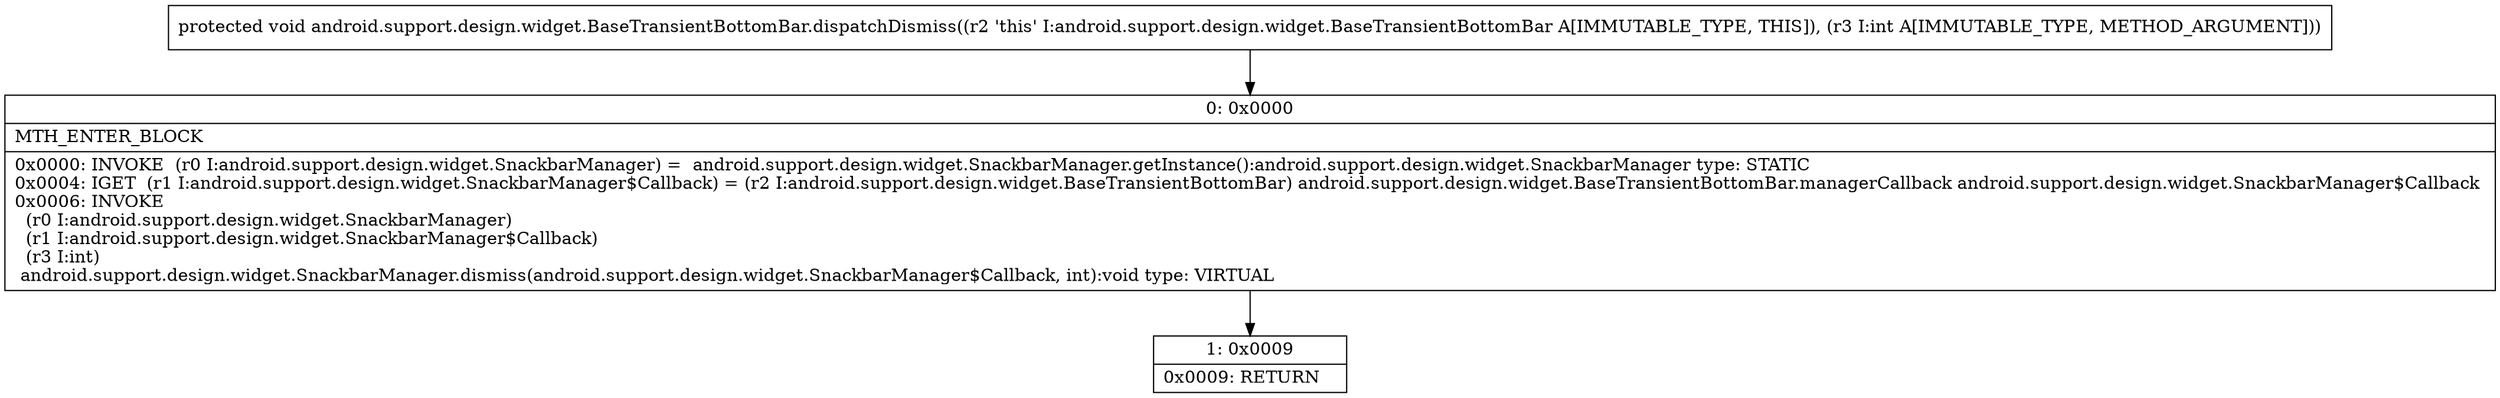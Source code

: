digraph "CFG forandroid.support.design.widget.BaseTransientBottomBar.dispatchDismiss(I)V" {
Node_0 [shape=record,label="{0\:\ 0x0000|MTH_ENTER_BLOCK\l|0x0000: INVOKE  (r0 I:android.support.design.widget.SnackbarManager) =  android.support.design.widget.SnackbarManager.getInstance():android.support.design.widget.SnackbarManager type: STATIC \l0x0004: IGET  (r1 I:android.support.design.widget.SnackbarManager$Callback) = (r2 I:android.support.design.widget.BaseTransientBottomBar) android.support.design.widget.BaseTransientBottomBar.managerCallback android.support.design.widget.SnackbarManager$Callback \l0x0006: INVOKE  \l  (r0 I:android.support.design.widget.SnackbarManager)\l  (r1 I:android.support.design.widget.SnackbarManager$Callback)\l  (r3 I:int)\l android.support.design.widget.SnackbarManager.dismiss(android.support.design.widget.SnackbarManager$Callback, int):void type: VIRTUAL \l}"];
Node_1 [shape=record,label="{1\:\ 0x0009|0x0009: RETURN   \l}"];
MethodNode[shape=record,label="{protected void android.support.design.widget.BaseTransientBottomBar.dispatchDismiss((r2 'this' I:android.support.design.widget.BaseTransientBottomBar A[IMMUTABLE_TYPE, THIS]), (r3 I:int A[IMMUTABLE_TYPE, METHOD_ARGUMENT])) }"];
MethodNode -> Node_0;
Node_0 -> Node_1;
}


